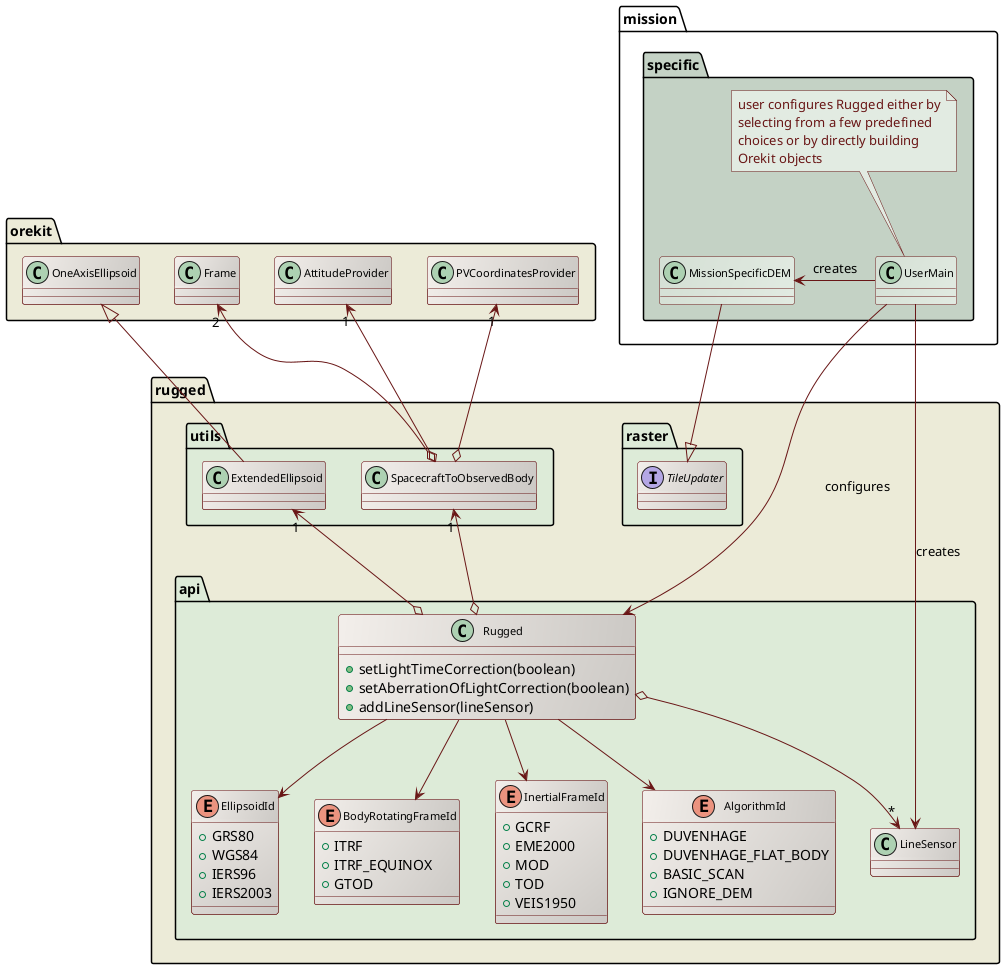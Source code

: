 ' Copyright 2013-2014 CS Systèmes d'Information
' Licensed to CS Systèmes d'Information (CS) under one or more
' contributor license agreements.  See the NOTICE file distributed with
' this work for additional information regarding copyright ownership.
' CS licenses this file to You under the Apache License, Version 2.0
' (the "License"); you may not use this file except in compliance with
' the License.  You may obtain a copy of the License at
'
'   http://www.apache.org/licenses/LICENSE-2.0
'
' Unless required by applicable law or agreed to in writing, software
' distributed under the License is distributed on an "AS IS" BASIS,
' WITHOUT WARRANTIES OR CONDITIONS OF ANY KIND, either express or implied.
' See the License for the specific language governing permissions and
' limitations under the License.

@startuml

  skinparam svek                  true
  skinparam ClassBackgroundColor  #F3EFEB/CCC9C5
  skinparam ClassArrowColor       #691616
  skinparam ClassBorderColor      #691616
  skinparam NoteBackgroundColor   #F3EFEB
  skinparam NoteBorderColor       #691616
  skinparam NoteFontColor         #691616
  skinparam ClassFontSize         11

  package orekit #ECEBD8 {
    class OneAxisEllipsoid
    class PVCoordinatesProvider
    class Frame
    class AttitudeProvider
  }

  package mission.specific #C4D2C5 {
    class UserMain #D5E0D5/E2EBE2
    note top #E2EBE2
      user configures Rugged either by
      selecting from a few predefined
      choices or by directly building
      Orekit objects
    end note
    class MissionSpecificDEM #D5E0D5/E2EBE2
    MissionSpecificDEM <-left- UserMain : creates
  }

  package rugged #ECEBD8 {

    package utils #DDEBD8 {

      class ExtendedEllipsoid
      class SpacecraftToObservedBody

      OneAxisEllipsoid          <|-- ExtendedEllipsoid
      Frame                 "2" <--o SpacecraftToObservedBody
      PVCoordinatesProvider "1" <--o SpacecraftToObservedBody
      AttitudeProvider      "1" <--o SpacecraftToObservedBody

    }

    package raster #DDEBD8 {
      interface TileUpdater
    }

    package api #DDEBD8 {
      class Rugged {
        +setLightTimeCorrection(boolean)
        +setAberrationOfLightCorrection(boolean)
        +addLineSensor(lineSensor)
      }
      enum AlgorithmId {
        +DUVENHAGE
        +DUVENHAGE_FLAT_BODY
        +BASIC_SCAN
        +IGNORE_DEM
      }
      enum EllipsoidId {
        +GRS80
        +WGS84
        +IERS96
        +IERS2003
      }
      enum BodyRotatingFrameId {
        +ITRF
        +ITRF_EQUINOX
        +GTOD
      }
      enum InertialFrameId {
        +GCRF
        +EME2000
        +MOD
        +TOD
        +VEIS1950
      }
      class LineSensor
      ExtendedEllipsoid        "1" <--o Rugged
      SpacecraftToObservedBody "1" <--o Rugged
      Rugged o--> "*" LineSensor 
      Rugged --> AlgorithmId
      Rugged --> EllipsoidId
      Rugged --> BodyRotatingFrameId
      Rugged --> InertialFrameId

      UserMain    -->  LineSensor  : creates
      MissionSpecificDEM --|> TileUpdater
      UserMain    -->  Rugged      : configures

    }

  }

@enduml
